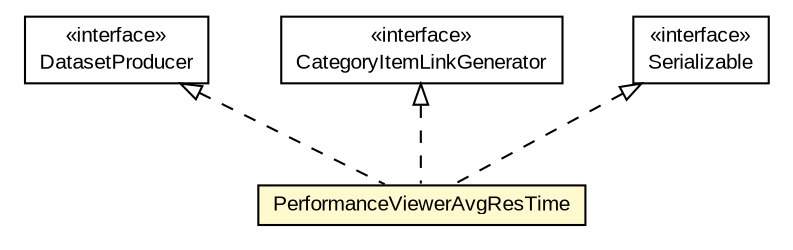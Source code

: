 #!/usr/local/bin/dot
#
# Class diagram 
# Generated by UMLGraph version R5_6-24-gf6e263 (http://www.umlgraph.org/)
#

digraph G {
	edge [fontname="arial",fontsize=10,labelfontname="arial",labelfontsize=10];
	node [fontname="arial",fontsize=10,shape=plaintext];
	nodesep=0.25;
	ranksep=0.5;
	// org.miloss.fgsms.presentation.PerformanceViewerAvgResTime
	c869051 [label=<<table title="org.miloss.fgsms.presentation.PerformanceViewerAvgResTime" border="0" cellborder="1" cellspacing="0" cellpadding="2" port="p" bgcolor="lemonChiffon" href="./PerformanceViewerAvgResTime.html">
		<tr><td><table border="0" cellspacing="0" cellpadding="1">
<tr><td align="center" balign="center"> PerformanceViewerAvgResTime </td></tr>
		</table></td></tr>
		</table>>, URL="./PerformanceViewerAvgResTime.html", fontname="arial", fontcolor="black", fontsize=10.0];
	//org.miloss.fgsms.presentation.PerformanceViewerAvgResTime implements de.laures.cewolf.DatasetProducer
	c869089:p -> c869051:p [dir=back,arrowtail=empty,style=dashed];
	//org.miloss.fgsms.presentation.PerformanceViewerAvgResTime implements de.laures.cewolf.links.CategoryItemLinkGenerator
	c869091:p -> c869051:p [dir=back,arrowtail=empty,style=dashed];
	//org.miloss.fgsms.presentation.PerformanceViewerAvgResTime implements java.io.Serializable
	c869092:p -> c869051:p [dir=back,arrowtail=empty,style=dashed];
	// de.laures.cewolf.links.CategoryItemLinkGenerator
	c869091 [label=<<table title="de.laures.cewolf.links.CategoryItemLinkGenerator" border="0" cellborder="1" cellspacing="0" cellpadding="2" port="p" href="http://java.sun.com/j2se/1.4.2/docs/api/de/laures/cewolf/links/CategoryItemLinkGenerator.html">
		<tr><td><table border="0" cellspacing="0" cellpadding="1">
<tr><td align="center" balign="center"> &#171;interface&#187; </td></tr>
<tr><td align="center" balign="center"> CategoryItemLinkGenerator </td></tr>
		</table></td></tr>
		</table>>, URL="http://java.sun.com/j2se/1.4.2/docs/api/de/laures/cewolf/links/CategoryItemLinkGenerator.html", fontname="arial", fontcolor="black", fontsize=10.0];
	// de.laures.cewolf.DatasetProducer
	c869089 [label=<<table title="de.laures.cewolf.DatasetProducer" border="0" cellborder="1" cellspacing="0" cellpadding="2" port="p" href="http://java.sun.com/j2se/1.4.2/docs/api/de/laures/cewolf/DatasetProducer.html">
		<tr><td><table border="0" cellspacing="0" cellpadding="1">
<tr><td align="center" balign="center"> &#171;interface&#187; </td></tr>
<tr><td align="center" balign="center"> DatasetProducer </td></tr>
		</table></td></tr>
		</table>>, URL="http://java.sun.com/j2se/1.4.2/docs/api/de/laures/cewolf/DatasetProducer.html", fontname="arial", fontcolor="black", fontsize=10.0];
	// java.io.Serializable
	c869092 [label=<<table title="java.io.Serializable" border="0" cellborder="1" cellspacing="0" cellpadding="2" port="p" href="http://java.sun.com/j2se/1.4.2/docs/api/java/io/Serializable.html">
		<tr><td><table border="0" cellspacing="0" cellpadding="1">
<tr><td align="center" balign="center"> &#171;interface&#187; </td></tr>
<tr><td align="center" balign="center"> Serializable </td></tr>
		</table></td></tr>
		</table>>, URL="http://java.sun.com/j2se/1.4.2/docs/api/java/io/Serializable.html", fontname="arial", fontcolor="black", fontsize=10.0];
}

